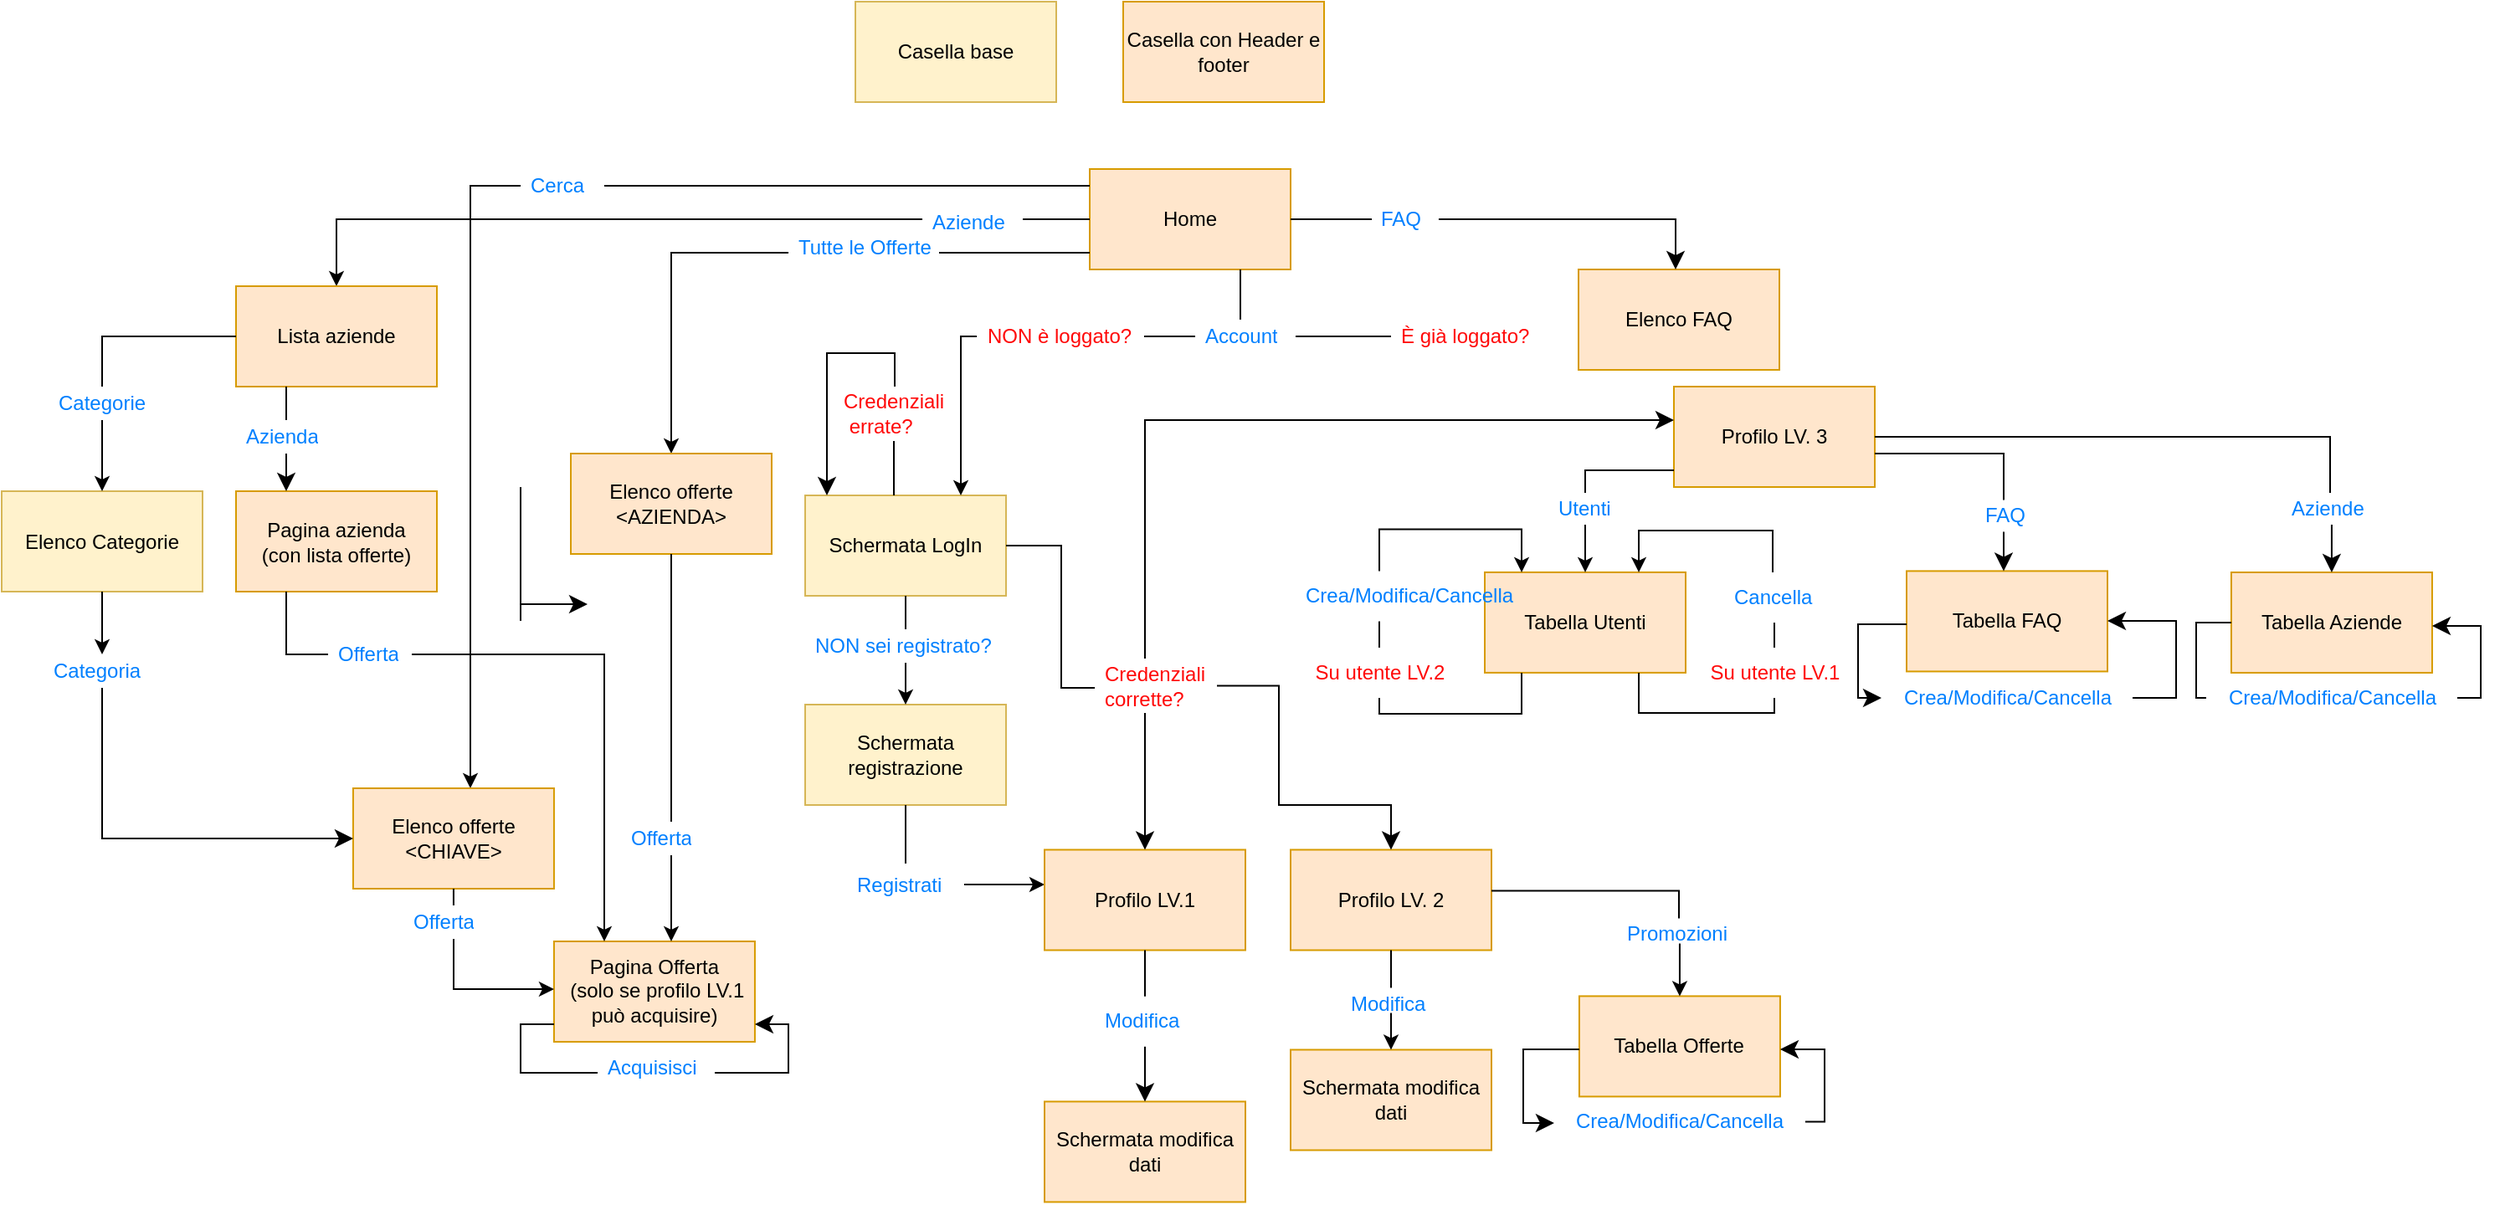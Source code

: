 <mxfile version="21.3.4" type="device">
  <diagram name="Page-1" id="c4S2D4guLHL56aYuTjdg">
    <mxGraphModel dx="1867" dy="1173" grid="1" gridSize="10" guides="1" tooltips="1" connect="1" arrows="1" fold="1" page="1" pageScale="1" pageWidth="827" pageHeight="1169" math="0" shadow="0">
      <root>
        <mxCell id="0" />
        <mxCell id="1" parent="0" />
        <mxCell id="8zPGC6kLLm4aPPDFNiIK-1" value="&lt;div&gt;Home&lt;/div&gt;" style="rounded=0;whiteSpace=wrap;html=1;fillColor=#ffe6cc;strokeColor=#d79b00;" parent="1" vertex="1">
          <mxGeometry x="1500" y="250" width="120" height="60" as="geometry" />
        </mxCell>
        <mxCell id="8zPGC6kLLm4aPPDFNiIK-9" value="" style="endArrow=classic;html=1;rounded=0;edgeStyle=orthogonalEdgeStyle;" parent="1" source="NcC6NG_0m3Hqj47DifXg-2" target="8zPGC6kLLm4aPPDFNiIK-15" edge="1">
          <mxGeometry width="50" height="50" relative="1" as="geometry">
            <mxPoint x="1360" y="290" as="sourcePoint" />
            <mxPoint x="1210" y="370" as="targetPoint" />
            <Array as="points">
              <mxPoint x="1130" y="260" />
            </Array>
          </mxGeometry>
        </mxCell>
        <mxCell id="8zPGC6kLLm4aPPDFNiIK-10" value="" style="endArrow=classic;html=1;rounded=0;edgeStyle=orthogonalEdgeStyle;" parent="1" source="NcC6NG_0m3Hqj47DifXg-5" target="8zPGC6kLLm4aPPDFNiIK-14" edge="1">
          <mxGeometry width="50" height="50" relative="1" as="geometry">
            <mxPoint x="1370" y="300" as="sourcePoint" />
            <mxPoint x="1410" y="370" as="targetPoint" />
            <Array as="points">
              <mxPoint x="1250" y="300" />
            </Array>
          </mxGeometry>
        </mxCell>
        <mxCell id="8zPGC6kLLm4aPPDFNiIK-11" value="" style="endArrow=classic;html=1;rounded=0;edgeStyle=orthogonalEdgeStyle;" parent="1" source="NcC6NG_0m3Hqj47DifXg-7" target="8zPGC6kLLm4aPPDFNiIK-16" edge="1">
          <mxGeometry width="50" height="50" relative="1" as="geometry">
            <mxPoint x="1396" y="320" as="sourcePoint" />
            <mxPoint x="1610" y="370" as="targetPoint" />
            <Array as="points">
              <mxPoint x="1430" y="280" />
              <mxPoint x="1050" y="280" />
            </Array>
          </mxGeometry>
        </mxCell>
        <mxCell id="8zPGC6kLLm4aPPDFNiIK-14" value="&lt;div&gt;Elenco offerte&lt;/div&gt;&lt;div&gt;&amp;lt;AZIENDA&amp;gt;&lt;/div&gt;" style="rounded=0;whiteSpace=wrap;html=1;fillColor=#ffe6cc;strokeColor=#d79b00;" parent="1" vertex="1">
          <mxGeometry x="1190" y="420" width="120" height="60" as="geometry" />
        </mxCell>
        <mxCell id="8zPGC6kLLm4aPPDFNiIK-15" value="&lt;div&gt;Elenco offerte&lt;/div&gt;&lt;div&gt;&amp;lt;CHIAVE&amp;gt;&lt;/div&gt;" style="rounded=0;whiteSpace=wrap;html=1;fillColor=#ffe6cc;strokeColor=#d79b00;" parent="1" vertex="1">
          <mxGeometry x="1059.97" y="620" width="120" height="60" as="geometry" />
        </mxCell>
        <mxCell id="8zPGC6kLLm4aPPDFNiIK-16" value="Lista aziende" style="rounded=0;whiteSpace=wrap;html=1;fillColor=#ffe6cc;strokeColor=#d79b00;" parent="1" vertex="1">
          <mxGeometry x="990" y="320" width="120" height="60" as="geometry" />
        </mxCell>
        <mxCell id="8zPGC6kLLm4aPPDFNiIK-17" value="&lt;div&gt;Pagina azienda&lt;/div&gt;&lt;div&gt;(con lista offerte)&lt;br&gt;&lt;/div&gt;" style="rounded=0;whiteSpace=wrap;html=1;fillColor=#ffe6cc;strokeColor=#d79b00;" parent="1" vertex="1">
          <mxGeometry x="990" y="442.5" width="120" height="60" as="geometry" />
        </mxCell>
        <mxCell id="8zPGC6kLLm4aPPDFNiIK-18" value="&lt;div&gt;Pagina Offerta&lt;/div&gt;&lt;div&gt;&amp;nbsp;(solo se profilo LV.1 può acquisire)&lt;/div&gt;" style="rounded=0;whiteSpace=wrap;html=1;fillColor=#ffe6cc;strokeColor=#d79b00;" parent="1" vertex="1">
          <mxGeometry x="1179.97" y="711.48" width="120" height="60" as="geometry" />
        </mxCell>
        <mxCell id="8zPGC6kLLm4aPPDFNiIK-19" value="&lt;div&gt;Schermata LogIn&lt;/div&gt;" style="rounded=0;whiteSpace=wrap;html=1;fillColor=#fff2cc;strokeColor=#d6b656;" parent="1" vertex="1">
          <mxGeometry x="1330" y="445" width="120" height="60" as="geometry" />
        </mxCell>
        <mxCell id="8zPGC6kLLm4aPPDFNiIK-20" value="&lt;div&gt;Elenco FAQ&lt;/div&gt;" style="rounded=0;whiteSpace=wrap;html=1;fillColor=#ffe6cc;strokeColor=#d79b00;" parent="1" vertex="1">
          <mxGeometry x="1792" y="310" width="120" height="60" as="geometry" />
        </mxCell>
        <mxCell id="8zPGC6kLLm4aPPDFNiIK-23" value="" style="endArrow=classic;html=1;rounded=0;edgeStyle=orthogonalEdgeStyle;" parent="1" source="NcC6NG_0m3Hqj47DifXg-137" target="8zPGC6kLLm4aPPDFNiIK-18" edge="1">
          <mxGeometry width="50" height="50" relative="1" as="geometry">
            <mxPoint x="1510" y="660" as="sourcePoint" />
            <mxPoint x="1560" y="610" as="targetPoint" />
            <Array as="points">
              <mxPoint x="1120" y="740" />
            </Array>
          </mxGeometry>
        </mxCell>
        <mxCell id="8zPGC6kLLm4aPPDFNiIK-27" value="Schermata registrazione" style="rounded=0;whiteSpace=wrap;html=1;fillColor=#fff2cc;strokeColor=#d6b656;" parent="1" vertex="1">
          <mxGeometry x="1330" y="570" width="120" height="60" as="geometry" />
        </mxCell>
        <mxCell id="8zPGC6kLLm4aPPDFNiIK-29" value="" style="endArrow=classic;html=1;rounded=0;edgeStyle=orthogonalEdgeStyle;" parent="1" source="NcC6NG_0m3Hqj47DifXg-22" target="8zPGC6kLLm4aPPDFNiIK-27" edge="1">
          <mxGeometry width="50" height="50" relative="1" as="geometry">
            <mxPoint x="1550" y="515" as="sourcePoint" />
            <mxPoint x="1670" y="575" as="targetPoint" />
            <Array as="points">
              <mxPoint x="1390" y="555" />
              <mxPoint x="1390" y="555" />
            </Array>
          </mxGeometry>
        </mxCell>
        <mxCell id="8zPGC6kLLm4aPPDFNiIK-30" value="" style="endArrow=classic;html=1;rounded=0;edgeStyle=orthogonalEdgeStyle;" parent="1" source="NcC6NG_0m3Hqj47DifXg-34" target="8zPGC6kLLm4aPPDFNiIK-26" edge="1">
          <mxGeometry width="50" height="50" relative="1" as="geometry">
            <mxPoint x="1170" y="585" as="sourcePoint" />
            <mxPoint x="1580" y="755" as="targetPoint" />
            <Array as="points">
              <mxPoint x="1423" y="680" />
              <mxPoint x="1423" y="680" />
            </Array>
          </mxGeometry>
        </mxCell>
        <mxCell id="8zPGC6kLLm4aPPDFNiIK-32" value="" style="endArrow=classic;html=1;rounded=0;edgeStyle=orthogonalEdgeStyle;" parent="1" source="NcC6NG_0m3Hqj47DifXg-38" target="8zPGC6kLLm4aPPDFNiIK-18" edge="1">
          <mxGeometry width="50" height="50" relative="1" as="geometry">
            <mxPoint x="1510" y="730" as="sourcePoint" />
            <mxPoint x="1560" y="680" as="targetPoint" />
            <Array as="points">
              <mxPoint x="1250" y="690" />
              <mxPoint x="1250" y="690" />
            </Array>
          </mxGeometry>
        </mxCell>
        <mxCell id="8zPGC6kLLm4aPPDFNiIK-35" value="" style="endArrow=classic;html=1;rounded=0;edgeStyle=orthogonalEdgeStyle;" parent="1" source="NcC6NG_0m3Hqj47DifXg-133" target="8zPGC6kLLm4aPPDFNiIK-18" edge="1">
          <mxGeometry width="50" height="50" relative="1" as="geometry">
            <mxPoint x="1520" y="630" as="sourcePoint" />
            <mxPoint x="1570" y="580" as="targetPoint" />
            <Array as="points">
              <mxPoint x="1210" y="540" />
            </Array>
          </mxGeometry>
        </mxCell>
        <mxCell id="NcC6NG_0m3Hqj47DifXg-3" value="" style="endArrow=none;html=1;rounded=0;edgeStyle=orthogonalEdgeStyle;" parent="1" source="8zPGC6kLLm4aPPDFNiIK-1" target="NcC6NG_0m3Hqj47DifXg-2" edge="1">
          <mxGeometry width="50" height="50" relative="1" as="geometry">
            <mxPoint x="1500" y="280" as="sourcePoint" />
            <mxPoint x="1210" y="370" as="targetPoint" />
            <Array as="points">
              <mxPoint x="1245" y="260" />
            </Array>
          </mxGeometry>
        </mxCell>
        <mxCell id="NcC6NG_0m3Hqj47DifXg-2" value="Cerca" style="text;strokeColor=none;fillColor=none;align=left;verticalAlign=middle;spacingLeft=4;spacingRight=4;overflow=hidden;points=[[0,0.5],[1,0.5]];portConstraint=eastwest;rotatable=0;whiteSpace=wrap;html=1;fontColor=#0080FF;" parent="1" vertex="1">
          <mxGeometry x="1160" y="250" width="50" height="20" as="geometry" />
        </mxCell>
        <mxCell id="NcC6NG_0m3Hqj47DifXg-1" value="&lt;div&gt;Categorie&lt;/div&gt;" style="text;strokeColor=none;fillColor=none;align=left;verticalAlign=middle;spacingLeft=4;spacingRight=4;overflow=hidden;points=[[0,0.5],[1,0.5]];portConstraint=eastwest;rotatable=0;whiteSpace=wrap;html=1;fontColor=#0080ff;" parent="1" vertex="1">
          <mxGeometry x="877.5" y="380" width="65" height="20" as="geometry" />
        </mxCell>
        <mxCell id="NcC6NG_0m3Hqj47DifXg-6" value="" style="endArrow=none;html=1;rounded=0;edgeStyle=orthogonalEdgeStyle;" parent="1" source="8zPGC6kLLm4aPPDFNiIK-1" target="NcC6NG_0m3Hqj47DifXg-5" edge="1">
          <mxGeometry width="50" height="50" relative="1" as="geometry">
            <mxPoint x="1500" y="280" as="sourcePoint" />
            <mxPoint x="1410" y="370" as="targetPoint" />
            <Array as="points">
              <mxPoint x="1430" y="300" />
              <mxPoint x="1430" y="300" />
            </Array>
          </mxGeometry>
        </mxCell>
        <mxCell id="NcC6NG_0m3Hqj47DifXg-5" value="&lt;div&gt;Tutte le Offerte&lt;/div&gt;" style="text;strokeColor=none;fillColor=none;align=left;verticalAlign=middle;spacingLeft=4;spacingRight=4;overflow=hidden;points=[[0,0.5],[1,0.5]];portConstraint=eastwest;rotatable=0;whiteSpace=wrap;html=1;fontColor=#0080ff;" parent="1" vertex="1">
          <mxGeometry x="1320" y="287.5" width="90" height="15" as="geometry" />
        </mxCell>
        <mxCell id="NcC6NG_0m3Hqj47DifXg-7" value="&lt;div&gt;Aziende&lt;/div&gt;" style="text;strokeColor=none;fillColor=none;align=left;verticalAlign=middle;spacingLeft=4;spacingRight=4;overflow=hidden;points=[[0,0.5],[1,0.5]];portConstraint=eastwest;rotatable=0;whiteSpace=wrap;html=1;fontColor=#0080FF;" parent="1" vertex="1">
          <mxGeometry x="1400" y="272.5" width="60" height="15" as="geometry" />
        </mxCell>
        <mxCell id="NcC6NG_0m3Hqj47DifXg-9" value="" style="endArrow=none;html=1;rounded=0;edgeStyle=orthogonalEdgeStyle;" parent="1" source="8zPGC6kLLm4aPPDFNiIK-1" target="NcC6NG_0m3Hqj47DifXg-7" edge="1">
          <mxGeometry width="50" height="50" relative="1" as="geometry">
            <mxPoint x="1680" y="385" as="sourcePoint" />
            <mxPoint x="1620" y="480" as="targetPoint" />
            <Array as="points">
              <mxPoint x="1490" y="280" />
              <mxPoint x="1490" y="280" />
            </Array>
          </mxGeometry>
        </mxCell>
        <mxCell id="NcC6NG_0m3Hqj47DifXg-10" value="&lt;div&gt;Account&lt;/div&gt;" style="text;strokeColor=none;fillColor=none;align=left;verticalAlign=middle;spacingLeft=4;spacingRight=4;overflow=hidden;points=[[0,0.5],[1,0.5]];portConstraint=eastwest;rotatable=0;whiteSpace=wrap;html=1;fontColor=#0080FF;" parent="1" vertex="1">
          <mxGeometry x="1563" y="340" width="60" height="20" as="geometry" />
        </mxCell>
        <mxCell id="NcC6NG_0m3Hqj47DifXg-12" value="" style="endArrow=classic;html=1;rounded=0;edgeStyle=orthogonalEdgeStyle;" parent="1" source="NcC6NG_0m3Hqj47DifXg-18" target="8zPGC6kLLm4aPPDFNiIK-19" edge="1">
          <mxGeometry width="50" height="50" relative="1" as="geometry">
            <mxPoint x="1460" y="325" as="sourcePoint" />
            <mxPoint x="1680" y="325" as="targetPoint" />
            <Array as="points">
              <mxPoint x="1423" y="350" />
            </Array>
          </mxGeometry>
        </mxCell>
        <mxCell id="NcC6NG_0m3Hqj47DifXg-13" value="FAQ" style="text;strokeColor=none;fillColor=none;align=left;verticalAlign=middle;spacingLeft=4;spacingRight=4;overflow=hidden;points=[[0,0.5],[1,0.5]];portConstraint=eastwest;rotatable=0;whiteSpace=wrap;html=1;fontColor=#0080FF;" parent="1" vertex="1">
          <mxGeometry x="1668.49" y="270" width="40" height="20" as="geometry" />
        </mxCell>
        <mxCell id="NcC6NG_0m3Hqj47DifXg-14" value="&lt;div&gt;Elenco Categorie&lt;/div&gt;" style="rounded=0;whiteSpace=wrap;html=1;fillColor=#fff2cc;strokeColor=#d6b656;" parent="1" vertex="1">
          <mxGeometry x="850" y="442.5" width="120" height="60" as="geometry" />
        </mxCell>
        <mxCell id="NcC6NG_0m3Hqj47DifXg-17" value="" style="endArrow=none;html=1;rounded=0;edgeStyle=orthogonalEdgeStyle;" parent="1" source="NcC6NG_0m3Hqj47DifXg-10" target="NcC6NG_0m3Hqj47DifXg-16" edge="1">
          <mxGeometry width="50" height="50" relative="1" as="geometry">
            <mxPoint x="1560" y="350" as="sourcePoint" />
            <mxPoint x="1660" y="565" as="targetPoint" />
            <Array as="points" />
          </mxGeometry>
        </mxCell>
        <mxCell id="NcC6NG_0m3Hqj47DifXg-16" value="È già loggato?" style="text;strokeColor=none;fillColor=none;align=left;verticalAlign=middle;spacingLeft=4;spacingRight=4;overflow=hidden;points=[[0,0.5],[1,0.5]];portConstraint=eastwest;rotatable=0;whiteSpace=wrap;html=1;fontColor=#FF0808;" parent="1" vertex="1">
          <mxGeometry x="1680" y="340" width="90" height="20" as="geometry" />
        </mxCell>
        <mxCell id="NcC6NG_0m3Hqj47DifXg-19" value="" style="endArrow=none;html=1;rounded=0;edgeStyle=orthogonalEdgeStyle;" parent="1" source="NcC6NG_0m3Hqj47DifXg-10" target="NcC6NG_0m3Hqj47DifXg-18" edge="1">
          <mxGeometry width="50" height="50" relative="1" as="geometry">
            <mxPoint x="1500" y="350" as="sourcePoint" />
            <mxPoint x="1420" y="445" as="targetPoint" />
            <Array as="points" />
          </mxGeometry>
        </mxCell>
        <mxCell id="NcC6NG_0m3Hqj47DifXg-18" value="NON è loggato?" style="text;strokeColor=none;fillColor=none;align=left;verticalAlign=middle;spacingLeft=4;spacingRight=4;overflow=hidden;points=[[0,0.5],[1,0.5]];portConstraint=eastwest;rotatable=0;whiteSpace=wrap;html=1;fontColor=#FF0808;" parent="1" vertex="1">
          <mxGeometry x="1432.5" y="340" width="100" height="20" as="geometry" />
        </mxCell>
        <mxCell id="NcC6NG_0m3Hqj47DifXg-23" value="" style="endArrow=none;html=1;rounded=0;edgeStyle=orthogonalEdgeStyle;" parent="1" source="8zPGC6kLLm4aPPDFNiIK-19" target="NcC6NG_0m3Hqj47DifXg-22" edge="1">
          <mxGeometry width="50" height="50" relative="1" as="geometry">
            <mxPoint x="1420" y="505" as="sourcePoint" />
            <mxPoint x="1420" y="565" as="targetPoint" />
            <Array as="points">
              <mxPoint x="1390" y="535" />
              <mxPoint x="1390" y="535" />
            </Array>
          </mxGeometry>
        </mxCell>
        <mxCell id="NcC6NG_0m3Hqj47DifXg-22" value="&lt;font color=&quot;#0080ff&quot;&gt;NON sei registrato?&lt;/font&gt;" style="text;strokeColor=none;fillColor=none;align=left;verticalAlign=middle;spacingLeft=4;spacingRight=4;overflow=hidden;points=[[0,0.5],[1,0.5]];portConstraint=eastwest;rotatable=0;whiteSpace=wrap;html=1;fontColor=#FF0808;" parent="1" vertex="1">
          <mxGeometry x="1330" y="525" width="125" height="20" as="geometry" />
        </mxCell>
        <mxCell id="NcC6NG_0m3Hqj47DifXg-28" value="" style="endArrow=none;html=1;rounded=0;edgeStyle=orthogonalEdgeStyle;" parent="1" source="8zPGC6kLLm4aPPDFNiIK-19" target="NcC6NG_0m3Hqj47DifXg-27" edge="1">
          <mxGeometry width="50" height="50" relative="1" as="geometry">
            <mxPoint x="1480" y="475" as="sourcePoint" />
            <mxPoint x="1680" y="625" as="targetPoint" />
            <Array as="points">
              <mxPoint x="1483" y="475" />
              <mxPoint x="1483" y="560" />
            </Array>
          </mxGeometry>
        </mxCell>
        <mxCell id="NcC6NG_0m3Hqj47DifXg-27" value="&lt;div&gt;Credenziali &lt;br&gt;&lt;/div&gt;&lt;div&gt;corrette?&lt;/div&gt;" style="text;strokeColor=none;fillColor=none;align=left;verticalAlign=middle;spacingLeft=4;spacingRight=4;overflow=hidden;points=[[0,0.5],[1,0.5]];portConstraint=eastwest;rotatable=0;whiteSpace=wrap;html=1;fontColor=#FF0808;" parent="1" vertex="1">
          <mxGeometry x="1503" y="542.5" width="73" height="32.5" as="geometry" />
        </mxCell>
        <mxCell id="NcC6NG_0m3Hqj47DifXg-31" value="&lt;div&gt;Credenziali&lt;/div&gt;&lt;div&gt;&amp;nbsp;errate?&lt;/div&gt;" style="text;strokeColor=none;fillColor=none;align=left;verticalAlign=middle;spacingLeft=4;spacingRight=4;overflow=hidden;points=[[0,0.5],[1,0.5]];portConstraint=eastwest;rotatable=0;whiteSpace=wrap;html=1;fontColor=#FF0808;" parent="1" vertex="1">
          <mxGeometry x="1347" y="380" width="73" height="32.5" as="geometry" />
        </mxCell>
        <mxCell id="NcC6NG_0m3Hqj47DifXg-34" value="&lt;div&gt;Registrati&lt;/div&gt;" style="text;strokeColor=none;fillColor=none;align=left;verticalAlign=middle;spacingLeft=4;spacingRight=4;overflow=hidden;points=[[0,0.5],[1,0.5]];portConstraint=eastwest;rotatable=0;whiteSpace=wrap;html=1;fontColor=#0080FF;" parent="1" vertex="1">
          <mxGeometry x="1355" y="665" width="70" height="25" as="geometry" />
        </mxCell>
        <mxCell id="NcC6NG_0m3Hqj47DifXg-36" value="&lt;div&gt;&lt;font color=&quot;#0080ff&quot;&gt;Azienda&lt;/font&gt;&lt;/div&gt;" style="text;strokeColor=none;fillColor=none;align=left;verticalAlign=middle;spacingLeft=4;spacingRight=4;overflow=hidden;points=[[0,0.5],[1,0.5]];portConstraint=eastwest;rotatable=0;whiteSpace=wrap;html=1;" parent="1" vertex="1">
          <mxGeometry x="990" y="400" width="55" height="20" as="geometry" />
        </mxCell>
        <mxCell id="NcC6NG_0m3Hqj47DifXg-39" value="" style="endArrow=none;html=1;rounded=0;edgeStyle=orthogonalEdgeStyle;" parent="1" source="8zPGC6kLLm4aPPDFNiIK-14" target="NcC6NG_0m3Hqj47DifXg-38" edge="1">
          <mxGeometry width="50" height="50" relative="1" as="geometry">
            <mxPoint x="1340" y="480" as="sourcePoint" />
            <mxPoint x="1260" y="610" as="targetPoint" />
            <Array as="points">
              <mxPoint x="1250" y="480" />
            </Array>
          </mxGeometry>
        </mxCell>
        <mxCell id="NcC6NG_0m3Hqj47DifXg-38" value="&lt;font color=&quot;#0080ff&quot;&gt;Offerta&lt;/font&gt;" style="text;strokeColor=none;fillColor=none;align=left;verticalAlign=middle;spacingLeft=4;spacingRight=4;overflow=hidden;points=[[0,0.5],[1,0.5]];portConstraint=eastwest;rotatable=0;whiteSpace=wrap;html=1;" parent="1" vertex="1">
          <mxGeometry x="1220" y="640" width="60" height="20" as="geometry" />
        </mxCell>
        <mxCell id="NcC6NG_0m3Hqj47DifXg-86" value="" style="edgeStyle=segmentEdgeStyle;endArrow=classic;html=1;curved=0;rounded=0;endSize=8;startSize=8;sourcePerimeterSpacing=0;targetPerimeterSpacing=0;" parent="1" target="NcC6NG_0m3Hqj47DifXg-85" edge="1">
          <mxGeometry width="100" relative="1" as="geometry">
            <mxPoint x="1160" y="490" as="sourcePoint" />
            <mxPoint x="1200" y="510" as="targetPoint" />
            <Array as="points">
              <mxPoint x="1160" y="490" />
              <mxPoint x="1160" y="490" />
            </Array>
          </mxGeometry>
        </mxCell>
        <mxCell id="NcC6NG_0m3Hqj47DifXg-92" value="" style="edgeStyle=segmentEdgeStyle;endArrow=none;html=1;curved=0;rounded=0;endSize=8;startSize=8;sourcePerimeterSpacing=0;targetPerimeterSpacing=0;" parent="1" target="NcC6NG_0m3Hqj47DifXg-91" edge="1">
          <mxGeometry width="100" relative="1" as="geometry">
            <mxPoint x="1160" y="440" as="sourcePoint" />
            <mxPoint x="1160" y="520" as="targetPoint" />
            <Array as="points" />
          </mxGeometry>
        </mxCell>
        <mxCell id="NcC6NG_0m3Hqj47DifXg-134" value="" style="endArrow=none;html=1;rounded=0;edgeStyle=orthogonalEdgeStyle;" parent="1" source="8zPGC6kLLm4aPPDFNiIK-17" target="NcC6NG_0m3Hqj47DifXg-133" edge="1">
          <mxGeometry width="50" height="50" relative="1" as="geometry">
            <mxPoint x="1510" y="640" as="sourcePoint" />
            <mxPoint x="1270" y="640" as="targetPoint" />
            <Array as="points">
              <mxPoint x="1020" y="540" />
              <mxPoint x="1075" y="540" />
            </Array>
          </mxGeometry>
        </mxCell>
        <mxCell id="NcC6NG_0m3Hqj47DifXg-133" value="&lt;font color=&quot;#0080ff&quot;&gt;Offerta&lt;/font&gt;" style="text;strokeColor=none;fillColor=none;align=left;verticalAlign=middle;spacingLeft=4;spacingRight=4;overflow=hidden;points=[[0,0.5],[1,0.5]];portConstraint=eastwest;rotatable=0;whiteSpace=wrap;html=1;" parent="1" vertex="1">
          <mxGeometry x="1045" y="525" width="50" height="30" as="geometry" />
        </mxCell>
        <mxCell id="NcC6NG_0m3Hqj47DifXg-135" value="&lt;div&gt;Categoria&lt;/div&gt;" style="text;strokeColor=none;fillColor=none;align=left;verticalAlign=middle;spacingLeft=4;spacingRight=4;overflow=hidden;points=[[0,0.5],[1,0.5]];portConstraint=eastwest;rotatable=0;whiteSpace=wrap;html=1;fontColor=#0080ff;" parent="1" vertex="1">
          <mxGeometry x="875" y="540" width="70" height="20" as="geometry" />
        </mxCell>
        <mxCell id="NcC6NG_0m3Hqj47DifXg-138" value="" style="endArrow=none;html=1;rounded=0;edgeStyle=orthogonalEdgeStyle;" parent="1" source="8zPGC6kLLm4aPPDFNiIK-15" target="NcC6NG_0m3Hqj47DifXg-137" edge="1">
          <mxGeometry width="50" height="50" relative="1" as="geometry">
            <mxPoint x="1080" y="640" as="sourcePoint" />
            <mxPoint x="1140" y="720" as="targetPoint" />
            <Array as="points">
              <mxPoint x="1080" y="680" />
              <mxPoint x="1080" y="680" />
            </Array>
          </mxGeometry>
        </mxCell>
        <mxCell id="NcC6NG_0m3Hqj47DifXg-137" value="&lt;font color=&quot;#0080ff&quot;&gt;Offerta&lt;/font&gt;" style="text;strokeColor=none;fillColor=none;align=left;verticalAlign=middle;spacingLeft=4;spacingRight=4;overflow=hidden;points=[[0,0.5],[1,0.5]];portConstraint=eastwest;rotatable=0;whiteSpace=wrap;html=1;" parent="1" vertex="1">
          <mxGeometry x="1089.97" y="690" width="60" height="20" as="geometry" />
        </mxCell>
        <mxCell id="NU3KpsRYySIQvtl1-evu-1" value="&lt;font color=&quot;#0080ff&quot;&gt;Acquisisci&lt;/font&gt;" style="text;strokeColor=none;fillColor=none;align=left;verticalAlign=middle;spacingLeft=4;spacingRight=4;overflow=hidden;points=[[0,0.5],[1,0.5]];portConstraint=eastwest;rotatable=0;whiteSpace=wrap;html=1;" parent="1" vertex="1">
          <mxGeometry x="1206" y="776.24" width="70" height="22.5" as="geometry" />
        </mxCell>
        <mxCell id="NU3KpsRYySIQvtl1-evu-2" value="" style="edgeStyle=segmentEdgeStyle;endArrow=none;html=1;curved=0;rounded=0;endSize=8;startSize=8;sourcePerimeterSpacing=0;targetPerimeterSpacing=0;" parent="1" source="8zPGC6kLLm4aPPDFNiIK-18" target="NU3KpsRYySIQvtl1-evu-1" edge="1">
          <mxGeometry width="100" relative="1" as="geometry">
            <mxPoint x="1139.97" y="791.48" as="sourcePoint" />
            <mxPoint x="1239.97" y="831.48" as="targetPoint" />
            <Array as="points">
              <mxPoint x="1160" y="761" />
              <mxPoint x="1160" y="790" />
            </Array>
          </mxGeometry>
        </mxCell>
        <mxCell id="NU3KpsRYySIQvtl1-evu-4" value="" style="edgeStyle=segmentEdgeStyle;endArrow=classic;html=1;curved=0;rounded=0;endSize=8;startSize=8;sourcePerimeterSpacing=0;targetPerimeterSpacing=0;" parent="1" source="NU3KpsRYySIQvtl1-evu-1" target="8zPGC6kLLm4aPPDFNiIK-18" edge="1">
          <mxGeometry width="100" relative="1" as="geometry">
            <mxPoint x="1249.97" y="791.48" as="sourcePoint" />
            <mxPoint x="1349.97" y="831.48" as="targetPoint" />
            <Array as="points">
              <mxPoint x="1320" y="790" />
              <mxPoint x="1320" y="761" />
            </Array>
          </mxGeometry>
        </mxCell>
        <mxCell id="NcC6NG_0m3Hqj47DifXg-50" value="&lt;div&gt;Profilo LV. 3&lt;br&gt;&lt;/div&gt;" style="rounded=0;whiteSpace=wrap;html=1;fillColor=#ffe6cc;strokeColor=#d79b00;" parent="1" vertex="1">
          <mxGeometry x="1849" y="380" width="120" height="60" as="geometry" />
        </mxCell>
        <mxCell id="NcC6NG_0m3Hqj47DifXg-51" value="&lt;div&gt;Tabella Utenti&lt;/div&gt;" style="rounded=0;whiteSpace=wrap;html=1;fillColor=#ffe6cc;strokeColor=#d79b00;" parent="1" vertex="1">
          <mxGeometry x="1736" y="490.95" width="120" height="60" as="geometry" />
        </mxCell>
        <mxCell id="NcC6NG_0m3Hqj47DifXg-66" value="" style="endArrow=classic;html=1;rounded=0;edgeStyle=orthogonalEdgeStyle;" parent="1" source="NcC6NG_0m3Hqj47DifXg-68" target="NcC6NG_0m3Hqj47DifXg-51" edge="1">
          <mxGeometry width="50" height="50" relative="1" as="geometry">
            <mxPoint x="1757.02" y="650.97" as="sourcePoint" />
            <mxPoint x="1808" y="650.97" as="targetPoint" />
            <Array as="points">
              <mxPoint x="1908" y="466.01" />
              <mxPoint x="1828" y="466.01" />
            </Array>
          </mxGeometry>
        </mxCell>
        <mxCell id="NcC6NG_0m3Hqj47DifXg-68" value="Cancella" style="text;strokeColor=none;fillColor=none;align=left;verticalAlign=middle;spacingLeft=4;spacingRight=4;overflow=hidden;points=[[0,0.5],[1,0.5]];portConstraint=eastwest;rotatable=0;whiteSpace=wrap;html=1;fontColor=#0080FF;" parent="1" vertex="1">
          <mxGeometry x="1879" y="490.95" width="60" height="30" as="geometry" />
        </mxCell>
        <mxCell id="NcC6NG_0m3Hqj47DifXg-119" value="Tabella Aziende" style="rounded=0;whiteSpace=wrap;html=1;fillColor=#ffe6cc;strokeColor=#d79b00;" parent="1" vertex="1">
          <mxGeometry x="2181.97" y="490.98" width="120" height="60" as="geometry" />
        </mxCell>
        <mxCell id="NcC6NG_0m3Hqj47DifXg-120" value="Aziende" style="text;strokeColor=none;fillColor=none;align=left;verticalAlign=middle;spacingLeft=4;spacingRight=4;overflow=hidden;points=[[0,0.5],[1,0.5]];portConstraint=eastwest;rotatable=0;whiteSpace=wrap;html=1;fontColor=#0080FF;" parent="1" vertex="1">
          <mxGeometry x="2211.97" y="443.48" width="60" height="19" as="geometry" />
        </mxCell>
        <mxCell id="NcC6NG_0m3Hqj47DifXg-121" value="" style="edgeStyle=segmentEdgeStyle;endArrow=classic;html=1;curved=0;rounded=0;endSize=8;startSize=8;sourcePerimeterSpacing=0;targetPerimeterSpacing=0;" parent="1" source="NcC6NG_0m3Hqj47DifXg-120" target="NcC6NG_0m3Hqj47DifXg-119" edge="1">
          <mxGeometry width="100" relative="1" as="geometry">
            <mxPoint x="2211.97" y="499.98" as="sourcePoint" />
            <mxPoint x="2311.97" y="539.98" as="targetPoint" />
            <Array as="points" />
          </mxGeometry>
        </mxCell>
        <mxCell id="NcC6NG_0m3Hqj47DifXg-122" value="&lt;font color=&quot;#0080ff&quot;&gt;Crea/Modifica/Cancella&lt;/font&gt;" style="text;html=1;align=center;verticalAlign=middle;resizable=0;points=[];autosize=1;strokeColor=none;fillColor=none;" parent="1" vertex="1">
          <mxGeometry x="2166.97" y="550.98" width="150" height="30" as="geometry" />
        </mxCell>
        <mxCell id="NcC6NG_0m3Hqj47DifXg-123" value="" style="edgeStyle=segmentEdgeStyle;endArrow=none;html=1;curved=0;rounded=0;endSize=8;startSize=8;sourcePerimeterSpacing=0;targetPerimeterSpacing=0;" parent="1" source="NcC6NG_0m3Hqj47DifXg-119" target="NcC6NG_0m3Hqj47DifXg-122" edge="1">
          <mxGeometry width="100" relative="1" as="geometry">
            <mxPoint x="2181.97" y="564.98" as="sourcePoint" />
            <mxPoint x="2101.97" y="604.98" as="targetPoint" />
            <Array as="points">
              <mxPoint x="2161" y="521" />
              <mxPoint x="2161" y="566" />
            </Array>
          </mxGeometry>
        </mxCell>
        <mxCell id="NcC6NG_0m3Hqj47DifXg-124" value="" style="edgeStyle=segmentEdgeStyle;endArrow=classic;html=1;curved=0;rounded=0;endSize=8;startSize=8;sourcePerimeterSpacing=0;targetPerimeterSpacing=0;" parent="1" source="NcC6NG_0m3Hqj47DifXg-122" target="NcC6NG_0m3Hqj47DifXg-119" edge="1">
          <mxGeometry width="100" relative="1" as="geometry">
            <mxPoint x="2131.97" y="694.98" as="sourcePoint" />
            <mxPoint x="2301.97" y="564.98" as="targetPoint" />
            <Array as="points">
              <mxPoint x="2331" y="566" />
              <mxPoint x="2331" y="523" />
            </Array>
          </mxGeometry>
        </mxCell>
        <mxCell id="NcC6NG_0m3Hqj47DifXg-128" value="" style="edgeStyle=segmentEdgeStyle;endArrow=none;html=1;curved=0;rounded=0;endSize=8;startSize=8;sourcePerimeterSpacing=0;targetPerimeterSpacing=0;" parent="1" source="NcC6NG_0m3Hqj47DifXg-50" target="NU3KpsRYySIQvtl1-evu-36" edge="1">
          <mxGeometry width="100" relative="1" as="geometry">
            <mxPoint x="2069" y="330" as="sourcePoint" />
            <mxPoint x="2669.0" y="479" as="targetPoint" />
            <Array as="points">
              <mxPoint x="2046" y="420" />
            </Array>
          </mxGeometry>
        </mxCell>
        <mxCell id="NcC6NG_0m3Hqj47DifXg-131" value="&lt;div&gt;Tabella FAQ&lt;/div&gt;" style="rounded=0;whiteSpace=wrap;html=1;fillColor=#ffe6cc;strokeColor=#d79b00;" parent="1" vertex="1">
          <mxGeometry x="1988" y="490.21" width="120" height="60" as="geometry" />
        </mxCell>
        <mxCell id="NcC6NG_0m3Hqj47DifXg-132" value="" style="edgeStyle=segmentEdgeStyle;endArrow=classic;html=1;curved=0;rounded=0;endSize=8;startSize=8;sourcePerimeterSpacing=0;targetPerimeterSpacing=0;" parent="1" source="NU3KpsRYySIQvtl1-evu-36" target="NcC6NG_0m3Hqj47DifXg-131" edge="1">
          <mxGeometry width="100" relative="1" as="geometry">
            <mxPoint x="2249" y="507.75" as="sourcePoint" />
            <mxPoint x="2319" y="498.75" as="targetPoint" />
            <Array as="points" />
          </mxGeometry>
        </mxCell>
        <mxCell id="8zPGC6kLLm4aPPDFNiIK-26" value="&lt;div&gt;Profilo LV.1&lt;/div&gt;" style="rounded=0;whiteSpace=wrap;html=1;fillColor=#ffe6cc;strokeColor=#d79b00;" parent="1" vertex="1">
          <mxGeometry x="1473" y="656.74" width="120" height="60" as="geometry" />
        </mxCell>
        <mxCell id="NcC6NG_0m3Hqj47DifXg-45" value="&lt;div&gt;Profilo LV. 2&lt;/div&gt;" style="rounded=0;whiteSpace=wrap;html=1;fillColor=#ffe6cc;strokeColor=#d79b00;" parent="1" vertex="1">
          <mxGeometry x="1620" y="656.74" width="120" height="60" as="geometry" />
        </mxCell>
        <mxCell id="NcC6NG_0m3Hqj47DifXg-40" value="&lt;div&gt;Schermata modifica dati&lt;/div&gt;" style="rounded=0;whiteSpace=wrap;html=1;fillColor=#ffe6cc;strokeColor=#d79b00;" parent="1" vertex="1">
          <mxGeometry x="1473" y="807.21" width="120" height="60" as="geometry" />
        </mxCell>
        <mxCell id="NcC6NG_0m3Hqj47DifXg-46" value="&lt;div&gt;Schermata modifica dati&lt;br&gt;&lt;/div&gt;" style="rounded=0;whiteSpace=wrap;html=1;fillColor=#ffe6cc;strokeColor=#d79b00;" parent="1" vertex="1">
          <mxGeometry x="1620" y="776.24" width="120" height="60" as="geometry" />
        </mxCell>
        <mxCell id="NcC6NG_0m3Hqj47DifXg-49" value="Modifica " style="text;strokeColor=none;fillColor=none;align=left;verticalAlign=middle;spacingLeft=4;spacingRight=4;overflow=hidden;points=[[0,0.5],[1,0.5]];portConstraint=eastwest;rotatable=0;whiteSpace=wrap;html=1;fontColor=#0080FF;" parent="1" vertex="1">
          <mxGeometry x="1650" y="739.24" width="60" height="15" as="geometry" />
        </mxCell>
        <mxCell id="NcC6NG_0m3Hqj47DifXg-47" value="" style="endArrow=classic;html=1;rounded=0;edgeStyle=orthogonalEdgeStyle;" parent="1" source="NcC6NG_0m3Hqj47DifXg-49" target="NcC6NG_0m3Hqj47DifXg-46" edge="1">
          <mxGeometry width="50" height="50" relative="1" as="geometry">
            <mxPoint x="1668.94" y="804.74" as="sourcePoint" />
            <mxPoint x="1718.94" y="754.74" as="targetPoint" />
            <Array as="points">
              <mxPoint x="1679.98" y="751.27" />
              <mxPoint x="1679.98" y="751.27" />
            </Array>
          </mxGeometry>
        </mxCell>
        <mxCell id="NcC6NG_0m3Hqj47DifXg-48" value="" style="endArrow=none;html=1;rounded=0;edgeStyle=orthogonalEdgeStyle;" parent="1" source="NcC6NG_0m3Hqj47DifXg-45" target="NcC6NG_0m3Hqj47DifXg-49" edge="1">
          <mxGeometry width="50" height="50" relative="1" as="geometry">
            <mxPoint x="1759.94" y="749.74" as="sourcePoint" />
            <mxPoint x="1859.94" y="854.74" as="targetPoint" />
            <Array as="points">
              <mxPoint x="1680" y="739.24" />
              <mxPoint x="1680" y="739.24" />
            </Array>
          </mxGeometry>
        </mxCell>
        <mxCell id="NcC6NG_0m3Hqj47DifXg-102" value="Tabella Offerte" style="rounded=0;whiteSpace=wrap;html=1;fillColor=#ffe6cc;strokeColor=#d79b00;" parent="1" vertex="1">
          <mxGeometry x="1792.47" y="744.21" width="120" height="60" as="geometry" />
        </mxCell>
        <mxCell id="NcC6NG_0m3Hqj47DifXg-42" value="Modifica " style="text;strokeColor=none;fillColor=none;align=left;verticalAlign=middle;spacingLeft=4;spacingRight=4;overflow=hidden;points=[[0,0.5],[1,0.5]];portConstraint=eastwest;rotatable=0;whiteSpace=wrap;html=1;fontColor=#0080FF;" parent="1" vertex="1">
          <mxGeometry x="1503" y="744.43" width="60" height="30" as="geometry" />
        </mxCell>
        <mxCell id="NcC6NG_0m3Hqj47DifXg-107" value="&lt;font color=&quot;#0080ff&quot;&gt;Crea/Modifica/Cancella&lt;/font&gt;" style="text;html=1;align=center;verticalAlign=middle;resizable=0;points=[];autosize=1;strokeColor=none;fillColor=none;" parent="1" vertex="1">
          <mxGeometry x="1777.47" y="804.21" width="150" height="30" as="geometry" />
        </mxCell>
        <mxCell id="NU3KpsRYySIQvtl1-evu-32" value="&lt;div&gt;Promozioni&lt;/div&gt;" style="text;strokeColor=none;fillColor=none;align=left;verticalAlign=middle;spacingLeft=4;spacingRight=4;overflow=hidden;points=[[0,0.5],[1,0.5]];portConstraint=eastwest;rotatable=0;whiteSpace=wrap;html=1;fontColor=#0080FF;" parent="1" vertex="1">
          <mxGeometry x="1815" y="697.75" width="74.94" height="15" as="geometry" />
        </mxCell>
        <mxCell id="NU3KpsRYySIQvtl1-evu-33" value="Utenti" style="text;strokeColor=none;fillColor=none;align=left;verticalAlign=middle;spacingLeft=4;spacingRight=4;overflow=hidden;points=[[0,0.5],[1,0.5]];portConstraint=eastwest;rotatable=0;whiteSpace=wrap;html=1;fontColor=#0080FF;" parent="1" vertex="1">
          <mxGeometry x="1774" y="443.48" width="44" height="19" as="geometry" />
        </mxCell>
        <mxCell id="NU3KpsRYySIQvtl1-evu-36" value="FAQ" style="text;strokeColor=none;fillColor=none;align=left;verticalAlign=middle;spacingLeft=4;spacingRight=4;overflow=hidden;points=[[0,0.5],[1,0.5]];portConstraint=eastwest;rotatable=0;whiteSpace=wrap;html=1;fontColor=#0080FF;" parent="1" vertex="1">
          <mxGeometry x="2028.5" y="447.75" width="35" height="19" as="geometry" />
        </mxCell>
        <mxCell id="xmaxloxNV0D03TmDlJwd-2" value="" style="endArrow=none;html=1;rounded=0;edgeStyle=orthogonalEdgeStyle;" parent="1" source="NcC6NG_0m3Hqj47DifXg-51" target="xmaxloxNV0D03TmDlJwd-1" edge="1">
          <mxGeometry width="50" height="50" relative="1" as="geometry">
            <mxPoint x="1802" y="545.97" as="sourcePoint" />
            <mxPoint x="1909" y="535.97" as="targetPoint" />
            <Array as="points">
              <mxPoint x="1828" y="575.01" />
              <mxPoint x="1909" y="575.01" />
            </Array>
          </mxGeometry>
        </mxCell>
        <mxCell id="xmaxloxNV0D03TmDlJwd-1" value="&lt;div&gt;&lt;font color=&quot;#ff0808&quot;&gt;Su utente LV.1&lt;/font&gt;&lt;/div&gt;" style="text;html=1;align=center;verticalAlign=middle;resizable=0;points=[];autosize=1;strokeColor=none;fillColor=none;" parent="1" vertex="1">
          <mxGeometry x="1859" y="535.95" width="100" height="30" as="geometry" />
        </mxCell>
        <mxCell id="xmaxloxNV0D03TmDlJwd-3" value="" style="endArrow=none;html=1;rounded=0;" parent="1" source="xmaxloxNV0D03TmDlJwd-1" target="NcC6NG_0m3Hqj47DifXg-68" edge="1">
          <mxGeometry width="50" height="50" relative="1" as="geometry">
            <mxPoint x="1818" y="525.97" as="sourcePoint" />
            <mxPoint x="1868" y="475.97" as="targetPoint" />
          </mxGeometry>
        </mxCell>
        <mxCell id="xmaxloxNV0D03TmDlJwd-4" value="" style="endArrow=classic;html=1;rounded=0;edgeStyle=orthogonalEdgeStyle;" parent="1" target="NcC6NG_0m3Hqj47DifXg-51" edge="1">
          <mxGeometry width="50" height="50" relative="1" as="geometry">
            <mxPoint x="1673.02" y="490.21" as="sourcePoint" />
            <mxPoint x="1712.022" y="485.95" as="targetPoint" />
            <Array as="points">
              <mxPoint x="1673" y="465.26" />
              <mxPoint x="1758" y="465.26" />
            </Array>
          </mxGeometry>
        </mxCell>
        <mxCell id="xmaxloxNV0D03TmDlJwd-5" value="Crea/Modifica/Cancella" style="text;strokeColor=none;fillColor=none;align=left;verticalAlign=middle;spacingLeft=4;spacingRight=4;overflow=hidden;points=[[0,0.5],[1,0.5]];portConstraint=eastwest;rotatable=0;whiteSpace=wrap;html=1;fontColor=#0080FF;" parent="1" vertex="1">
          <mxGeometry x="1623" y="490.21" width="150" height="30" as="geometry" />
        </mxCell>
        <mxCell id="xmaxloxNV0D03TmDlJwd-6" value="" style="endArrow=none;html=1;rounded=0;edgeStyle=orthogonalEdgeStyle;" parent="1" source="NcC6NG_0m3Hqj47DifXg-51" target="xmaxloxNV0D03TmDlJwd-7" edge="1">
          <mxGeometry width="50" height="50" relative="1" as="geometry">
            <mxPoint x="1648" y="545.97" as="sourcePoint" />
            <mxPoint x="1709" y="535.97" as="targetPoint" />
            <Array as="points">
              <mxPoint x="1758" y="575.47" />
              <mxPoint x="1673" y="575.47" />
            </Array>
          </mxGeometry>
        </mxCell>
        <mxCell id="xmaxloxNV0D03TmDlJwd-7" value="&lt;div&gt;&lt;font color=&quot;#ff0808&quot;&gt;Su utente LV.2&lt;/font&gt;&lt;/div&gt;" style="text;html=1;align=center;verticalAlign=middle;resizable=0;points=[];autosize=1;strokeColor=none;fillColor=none;" parent="1" vertex="1">
          <mxGeometry x="1623" y="535.95" width="100" height="30" as="geometry" />
        </mxCell>
        <mxCell id="x5rS0_3Lqx_gbtH3I0sM-1" value="Casella base" style="rounded=0;whiteSpace=wrap;html=1;fillColor=#fff2cc;strokeColor=#d6b656;" parent="1" vertex="1">
          <mxGeometry x="1360" y="150" width="120" height="60" as="geometry" />
        </mxCell>
        <mxCell id="x5rS0_3Lqx_gbtH3I0sM-2" value="Casella con Header e footer" style="rounded=0;whiteSpace=wrap;html=1;fillColor=#ffe6cc;strokeColor=#d79b00;" parent="1" vertex="1">
          <mxGeometry x="1520" y="150" width="120" height="60" as="geometry" />
        </mxCell>
        <mxCell id="XJQiXxoaYYZwPCxTb3zh-2" value="" style="endArrow=classic;html=1;rounded=0;" edge="1" parent="1" source="NcC6NG_0m3Hqj47DifXg-1" target="NcC6NG_0m3Hqj47DifXg-14">
          <mxGeometry width="50" height="50" relative="1" as="geometry">
            <mxPoint x="1480" y="500" as="sourcePoint" />
            <mxPoint x="1530" y="450" as="targetPoint" />
          </mxGeometry>
        </mxCell>
        <mxCell id="XJQiXxoaYYZwPCxTb3zh-3" value="" style="endArrow=classic;html=1;rounded=0;" edge="1" parent="1" source="NcC6NG_0m3Hqj47DifXg-14" target="NcC6NG_0m3Hqj47DifXg-135">
          <mxGeometry width="50" height="50" relative="1" as="geometry">
            <mxPoint x="1480" y="500" as="sourcePoint" />
            <mxPoint x="1530" y="450" as="targetPoint" />
          </mxGeometry>
        </mxCell>
        <mxCell id="XJQiXxoaYYZwPCxTb3zh-7" value="" style="edgeStyle=segmentEdgeStyle;endArrow=classic;html=1;curved=0;rounded=0;endSize=8;startSize=8;sourcePerimeterSpacing=0;targetPerimeterSpacing=0;" edge="1" parent="1" source="NcC6NG_0m3Hqj47DifXg-135" target="8zPGC6kLLm4aPPDFNiIK-15">
          <mxGeometry width="100" relative="1" as="geometry">
            <mxPoint x="1500" y="520" as="sourcePoint" />
            <mxPoint x="1600" y="560" as="targetPoint" />
            <Array as="points">
              <mxPoint x="910" y="650" />
            </Array>
          </mxGeometry>
        </mxCell>
        <mxCell id="XJQiXxoaYYZwPCxTb3zh-8" value="" style="endArrow=none;html=1;rounded=0;" edge="1" parent="1" source="8zPGC6kLLm4aPPDFNiIK-27" target="NcC6NG_0m3Hqj47DifXg-34">
          <mxGeometry width="50" height="50" relative="1" as="geometry">
            <mxPoint x="1510" y="595" as="sourcePoint" />
            <mxPoint x="1560" y="545" as="targetPoint" />
          </mxGeometry>
        </mxCell>
        <mxCell id="XJQiXxoaYYZwPCxTb3zh-14" value="" style="endArrow=classic;html=1;rounded=0;" edge="1" parent="1" source="NU3KpsRYySIQvtl1-evu-32" target="NcC6NG_0m3Hqj47DifXg-102">
          <mxGeometry width="50" height="50" relative="1" as="geometry">
            <mxPoint x="1852.505" y="726.27" as="sourcePoint" />
            <mxPoint x="1949.97" y="756.24" as="targetPoint" />
          </mxGeometry>
        </mxCell>
        <mxCell id="XJQiXxoaYYZwPCxTb3zh-15" value="" style="edgeStyle=segmentEdgeStyle;endArrow=classic;html=1;curved=0;rounded=0;endSize=8;startSize=8;sourcePerimeterSpacing=0;targetPerimeterSpacing=0;" edge="1" parent="1" source="NcC6NG_0m3Hqj47DifXg-102" target="NcC6NG_0m3Hqj47DifXg-107">
          <mxGeometry width="100" relative="1" as="geometry">
            <mxPoint x="1659" y="786.24" as="sourcePoint" />
            <mxPoint x="1759" y="826.24" as="targetPoint" />
            <Array as="points">
              <mxPoint x="1759" y="776" />
              <mxPoint x="1759" y="820" />
            </Array>
          </mxGeometry>
        </mxCell>
        <mxCell id="XJQiXxoaYYZwPCxTb3zh-16" value="" style="edgeStyle=segmentEdgeStyle;endArrow=classic;html=1;curved=0;rounded=0;endSize=8;startSize=8;sourcePerimeterSpacing=0;targetPerimeterSpacing=0;" edge="1" parent="1" source="NcC6NG_0m3Hqj47DifXg-107" target="NcC6NG_0m3Hqj47DifXg-102">
          <mxGeometry width="100" relative="1" as="geometry">
            <mxPoint x="1909" y="886.24" as="sourcePoint" />
            <mxPoint x="2009" y="926.24" as="targetPoint" />
            <Array as="points">
              <mxPoint x="1939" y="819" />
              <mxPoint x="1939" y="776" />
            </Array>
          </mxGeometry>
        </mxCell>
        <mxCell id="XJQiXxoaYYZwPCxTb3zh-19" value="" style="edgeStyle=segmentEdgeStyle;endArrow=none;html=1;curved=0;rounded=0;endSize=8;startSize=8;sourcePerimeterSpacing=0;targetPerimeterSpacing=0;" edge="1" parent="1" source="NcC6NG_0m3Hqj47DifXg-50" target="NU3KpsRYySIQvtl1-evu-33">
          <mxGeometry width="100" relative="1" as="geometry">
            <mxPoint x="1826" y="445" as="sourcePoint" />
            <mxPoint x="1728" y="475" as="targetPoint" />
            <Array as="points">
              <mxPoint x="1796" y="430" />
            </Array>
          </mxGeometry>
        </mxCell>
        <mxCell id="XJQiXxoaYYZwPCxTb3zh-20" value="" style="endArrow=classic;html=1;rounded=0;" edge="1" parent="1" source="NU3KpsRYySIQvtl1-evu-33" target="NcC6NG_0m3Hqj47DifXg-51">
          <mxGeometry width="50" height="50" relative="1" as="geometry">
            <mxPoint x="1768" y="450.48" as="sourcePoint" />
            <mxPoint x="1818" y="400.48" as="targetPoint" />
            <Array as="points" />
          </mxGeometry>
        </mxCell>
        <mxCell id="XJQiXxoaYYZwPCxTb3zh-25" value="" style="edgeStyle=segmentEdgeStyle;endArrow=none;html=1;curved=0;rounded=0;endSize=8;startSize=8;sourcePerimeterSpacing=0;targetPerimeterSpacing=0;" edge="1" parent="1" source="NcC6NG_0m3Hqj47DifXg-45" target="NU3KpsRYySIQvtl1-evu-32">
          <mxGeometry width="100" relative="1" as="geometry">
            <mxPoint x="1723.98" y="721.27" as="sourcePoint" />
            <mxPoint x="1823.98" y="761.27" as="targetPoint" />
            <Array as="points">
              <mxPoint x="1851.98" y="681.27" />
            </Array>
          </mxGeometry>
        </mxCell>
        <mxCell id="XJQiXxoaYYZwPCxTb3zh-26" value="" style="edgeStyle=segmentEdgeStyle;endArrow=none;html=1;curved=0;rounded=0;endSize=8;startSize=8;sourcePerimeterSpacing=0;targetPerimeterSpacing=0;" edge="1" parent="1" source="8zPGC6kLLm4aPPDFNiIK-16" target="NcC6NG_0m3Hqj47DifXg-1">
          <mxGeometry width="100" relative="1" as="geometry">
            <mxPoint x="690" y="410" as="sourcePoint" />
            <mxPoint x="790" y="450" as="targetPoint" />
            <Array as="points">
              <mxPoint x="910" y="350" />
            </Array>
          </mxGeometry>
        </mxCell>
        <mxCell id="XJQiXxoaYYZwPCxTb3zh-27" value="" style="edgeStyle=segmentEdgeStyle;endArrow=none;html=1;curved=0;rounded=0;endSize=8;startSize=8;sourcePerimeterSpacing=0;targetPerimeterSpacing=0;" edge="1" parent="1" source="8zPGC6kLLm4aPPDFNiIK-16" target="NcC6NG_0m3Hqj47DifXg-36">
          <mxGeometry width="100" relative="1" as="geometry">
            <mxPoint x="1030" y="390" as="sourcePoint" />
            <mxPoint x="1130" y="430" as="targetPoint" />
            <Array as="points">
              <mxPoint x="1020" y="390" />
              <mxPoint x="1020" y="390" />
            </Array>
          </mxGeometry>
        </mxCell>
        <mxCell id="XJQiXxoaYYZwPCxTb3zh-29" value="" style="edgeStyle=segmentEdgeStyle;endArrow=classic;html=1;curved=0;rounded=0;endSize=8;startSize=8;sourcePerimeterSpacing=0;targetPerimeterSpacing=0;" edge="1" parent="1" source="NcC6NG_0m3Hqj47DifXg-36" target="8zPGC6kLLm4aPPDFNiIK-17">
          <mxGeometry width="100" relative="1" as="geometry">
            <mxPoint x="1060" y="400" as="sourcePoint" />
            <mxPoint x="1160" y="440" as="targetPoint" />
            <Array as="points">
              <mxPoint x="1020" y="430" />
              <mxPoint x="1020" y="430" />
            </Array>
          </mxGeometry>
        </mxCell>
        <mxCell id="XJQiXxoaYYZwPCxTb3zh-30" value="" style="edgeStyle=segmentEdgeStyle;endArrow=none;html=1;curved=0;rounded=0;endSize=8;startSize=8;sourcePerimeterSpacing=0;targetPerimeterSpacing=0;" edge="1" parent="1" source="8zPGC6kLLm4aPPDFNiIK-1" target="NcC6NG_0m3Hqj47DifXg-10">
          <mxGeometry width="100" relative="1" as="geometry">
            <mxPoint x="1470" y="350" as="sourcePoint" />
            <mxPoint x="1570" y="390" as="targetPoint" />
            <Array as="points">
              <mxPoint x="1590" y="330" />
              <mxPoint x="1590" y="330" />
            </Array>
          </mxGeometry>
        </mxCell>
        <mxCell id="XJQiXxoaYYZwPCxTb3zh-31" value="" style="edgeStyle=segmentEdgeStyle;endArrow=none;html=1;curved=0;rounded=0;endSize=8;startSize=8;sourcePerimeterSpacing=0;targetPerimeterSpacing=0;" edge="1" parent="1" source="8zPGC6kLLm4aPPDFNiIK-1" target="NcC6NG_0m3Hqj47DifXg-13">
          <mxGeometry width="100" relative="1" as="geometry">
            <mxPoint x="1700" y="260" as="sourcePoint" />
            <mxPoint x="1800" y="300" as="targetPoint" />
            <Array as="points" />
          </mxGeometry>
        </mxCell>
        <mxCell id="XJQiXxoaYYZwPCxTb3zh-32" value="" style="edgeStyle=segmentEdgeStyle;endArrow=classic;html=1;curved=0;rounded=0;endSize=8;startSize=8;sourcePerimeterSpacing=0;targetPerimeterSpacing=0;" edge="1" parent="1" source="NcC6NG_0m3Hqj47DifXg-13" target="8zPGC6kLLm4aPPDFNiIK-20">
          <mxGeometry width="100" relative="1" as="geometry">
            <mxPoint x="1940" y="300" as="sourcePoint" />
            <mxPoint x="2040" y="340" as="targetPoint" />
            <Array as="points">
              <mxPoint x="1850" y="280" />
            </Array>
          </mxGeometry>
        </mxCell>
        <mxCell id="XJQiXxoaYYZwPCxTb3zh-34" value="&lt;font color=&quot;#0080ff&quot;&gt;Crea/Modifica/Cancella&lt;/font&gt;" style="text;html=1;align=center;verticalAlign=middle;resizable=0;points=[];autosize=1;strokeColor=none;fillColor=none;" vertex="1" parent="1">
          <mxGeometry x="1973" y="550.98" width="150" height="30" as="geometry" />
        </mxCell>
        <mxCell id="XJQiXxoaYYZwPCxTb3zh-35" value="" style="edgeStyle=segmentEdgeStyle;endArrow=classic;html=1;curved=0;rounded=0;endSize=8;startSize=8;sourcePerimeterSpacing=0;targetPerimeterSpacing=0;" edge="1" parent="1" target="XJQiXxoaYYZwPCxTb3zh-34" source="NcC6NG_0m3Hqj47DifXg-131">
          <mxGeometry width="100" relative="1" as="geometry">
            <mxPoint x="2002" y="582.27" as="sourcePoint" />
            <mxPoint x="1969.02" y="632.24" as="targetPoint" />
            <Array as="points">
              <mxPoint x="1959" y="522" />
              <mxPoint x="1959" y="566" />
            </Array>
          </mxGeometry>
        </mxCell>
        <mxCell id="XJQiXxoaYYZwPCxTb3zh-36" value="" style="edgeStyle=segmentEdgeStyle;endArrow=classic;html=1;curved=0;rounded=0;endSize=8;startSize=8;sourcePerimeterSpacing=0;targetPerimeterSpacing=0;" edge="1" parent="1" source="XJQiXxoaYYZwPCxTb3zh-34" target="NcC6NG_0m3Hqj47DifXg-131">
          <mxGeometry width="100" relative="1" as="geometry">
            <mxPoint x="2119.02" y="692.24" as="sourcePoint" />
            <mxPoint x="2122" y="582.27" as="targetPoint" />
            <Array as="points">
              <mxPoint x="2149" y="566" />
              <mxPoint x="2149" y="520" />
            </Array>
          </mxGeometry>
        </mxCell>
        <mxCell id="XJQiXxoaYYZwPCxTb3zh-41" value="" style="edgeStyle=segmentEdgeStyle;endArrow=none;html=1;curved=0;rounded=0;endSize=8;startSize=8;sourcePerimeterSpacing=0;targetPerimeterSpacing=0;" edge="1" parent="1" source="NcC6NG_0m3Hqj47DifXg-50" target="NcC6NG_0m3Hqj47DifXg-120">
          <mxGeometry width="100" relative="1" as="geometry">
            <mxPoint x="2111" y="410" as="sourcePoint" />
            <mxPoint x="2211" y="450" as="targetPoint" />
            <Array as="points">
              <mxPoint x="2241" y="410" />
            </Array>
          </mxGeometry>
        </mxCell>
        <mxCell id="XJQiXxoaYYZwPCxTb3zh-42" value="" style="edgeStyle=segmentEdgeStyle;endArrow=none;html=1;curved=0;rounded=0;endSize=8;startSize=8;sourcePerimeterSpacing=0;targetPerimeterSpacing=0;" edge="1" parent="1" source="8zPGC6kLLm4aPPDFNiIK-19" target="NcC6NG_0m3Hqj47DifXg-31">
          <mxGeometry width="100" relative="1" as="geometry">
            <mxPoint x="1393" y="390" as="sourcePoint" />
            <mxPoint x="1493" y="430" as="targetPoint" />
            <Array as="points">
              <mxPoint x="1383" y="430" />
              <mxPoint x="1383" y="430" />
            </Array>
          </mxGeometry>
        </mxCell>
        <mxCell id="XJQiXxoaYYZwPCxTb3zh-43" value="" style="edgeStyle=segmentEdgeStyle;endArrow=classic;html=1;curved=0;rounded=0;endSize=8;startSize=8;sourcePerimeterSpacing=0;targetPerimeterSpacing=0;" edge="1" parent="1" source="NcC6NG_0m3Hqj47DifXg-31" target="8zPGC6kLLm4aPPDFNiIK-19">
          <mxGeometry width="100" relative="1" as="geometry">
            <mxPoint x="1463" y="380" as="sourcePoint" />
            <mxPoint x="1563" y="420" as="targetPoint" />
            <Array as="points">
              <mxPoint x="1384" y="360" />
              <mxPoint x="1343" y="360" />
            </Array>
          </mxGeometry>
        </mxCell>
        <mxCell id="XJQiXxoaYYZwPCxTb3zh-44" value="" style="edgeStyle=segmentEdgeStyle;endArrow=none;html=1;curved=0;rounded=0;endSize=8;startSize=8;sourcePerimeterSpacing=0;targetPerimeterSpacing=0;" edge="1" parent="1" source="xmaxloxNV0D03TmDlJwd-7">
          <mxGeometry width="100" relative="1" as="geometry">
            <mxPoint x="1553" y="573.26" as="sourcePoint" />
            <mxPoint x="1673" y="520.21" as="targetPoint" />
            <Array as="points">
              <mxPoint x="1665" y="543.26" />
              <mxPoint x="1665" y="543.26" />
            </Array>
          </mxGeometry>
        </mxCell>
        <mxCell id="XJQiXxoaYYZwPCxTb3zh-54" value="" style="edgeStyle=segmentEdgeStyle;endArrow=none;html=1;curved=0;rounded=0;endSize=8;startSize=8;sourcePerimeterSpacing=0;targetPerimeterSpacing=0;" edge="1" parent="1" source="8zPGC6kLLm4aPPDFNiIK-26" target="NcC6NG_0m3Hqj47DifXg-42">
          <mxGeometry width="100" relative="1" as="geometry">
            <mxPoint x="1581" y="786.74" as="sourcePoint" />
            <mxPoint x="1681" y="826.74" as="targetPoint" />
            <Array as="points">
              <mxPoint x="1533" y="736.74" />
              <mxPoint x="1533" y="736.74" />
            </Array>
          </mxGeometry>
        </mxCell>
        <mxCell id="XJQiXxoaYYZwPCxTb3zh-55" value="" style="edgeStyle=segmentEdgeStyle;endArrow=classic;html=1;curved=0;rounded=0;endSize=8;startSize=8;sourcePerimeterSpacing=0;targetPerimeterSpacing=0;" edge="1" parent="1" source="NcC6NG_0m3Hqj47DifXg-42" target="NcC6NG_0m3Hqj47DifXg-40">
          <mxGeometry width="100" relative="1" as="geometry">
            <mxPoint x="1501" y="796.74" as="sourcePoint" />
            <mxPoint x="1601" y="836.74" as="targetPoint" />
            <Array as="points" />
          </mxGeometry>
        </mxCell>
        <mxCell id="XJQiXxoaYYZwPCxTb3zh-56" value="" style="edgeStyle=segmentEdgeStyle;endArrow=classic;html=1;curved=0;rounded=0;endSize=8;startSize=8;sourcePerimeterSpacing=0;targetPerimeterSpacing=0;" edge="1" parent="1" source="NcC6NG_0m3Hqj47DifXg-27" target="8zPGC6kLLm4aPPDFNiIK-26">
          <mxGeometry width="100" relative="1" as="geometry">
            <mxPoint x="1653" y="660" as="sourcePoint" />
            <mxPoint x="1753" y="700" as="targetPoint" />
            <Array as="points">
              <mxPoint x="1533" y="610" />
              <mxPoint x="1533" y="610" />
            </Array>
          </mxGeometry>
        </mxCell>
        <mxCell id="XJQiXxoaYYZwPCxTb3zh-57" value="" style="edgeStyle=segmentEdgeStyle;endArrow=classic;html=1;curved=0;rounded=0;endSize=8;startSize=8;sourcePerimeterSpacing=0;targetPerimeterSpacing=0;" edge="1" parent="1" source="NcC6NG_0m3Hqj47DifXg-27" target="NcC6NG_0m3Hqj47DifXg-45">
          <mxGeometry width="100" relative="1" as="geometry">
            <mxPoint x="1563" y="570" as="sourcePoint" />
            <mxPoint x="1663" y="610" as="targetPoint" />
            <Array as="points">
              <mxPoint x="1613" y="559" />
              <mxPoint x="1613" y="630" />
              <mxPoint x="1680" y="630" />
            </Array>
          </mxGeometry>
        </mxCell>
        <mxCell id="XJQiXxoaYYZwPCxTb3zh-58" value="" style="edgeStyle=segmentEdgeStyle;endArrow=classic;html=1;curved=0;rounded=0;endSize=8;startSize=8;sourcePerimeterSpacing=0;targetPerimeterSpacing=0;" edge="1" parent="1" source="NcC6NG_0m3Hqj47DifXg-27" target="NcC6NG_0m3Hqj47DifXg-50">
          <mxGeometry width="100" relative="1" as="geometry">
            <mxPoint x="1513" y="460" as="sourcePoint" />
            <mxPoint x="1613" y="500" as="targetPoint" />
            <Array as="points">
              <mxPoint x="1533" y="400" />
            </Array>
          </mxGeometry>
        </mxCell>
      </root>
    </mxGraphModel>
  </diagram>
</mxfile>
